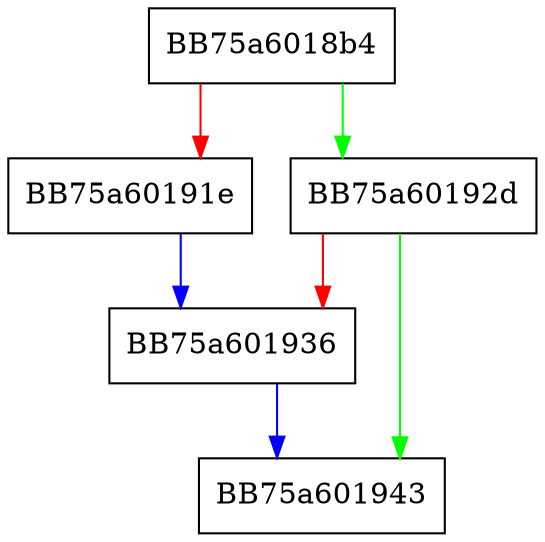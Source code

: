 digraph get_cpu_model_features {
  node [shape="box"];
  graph [splines=ortho];
  BB75a6018b4 -> BB75a60192d [color="green"];
  BB75a6018b4 -> BB75a60191e [color="red"];
  BB75a60191e -> BB75a601936 [color="blue"];
  BB75a60192d -> BB75a601943 [color="green"];
  BB75a60192d -> BB75a601936 [color="red"];
  BB75a601936 -> BB75a601943 [color="blue"];
}